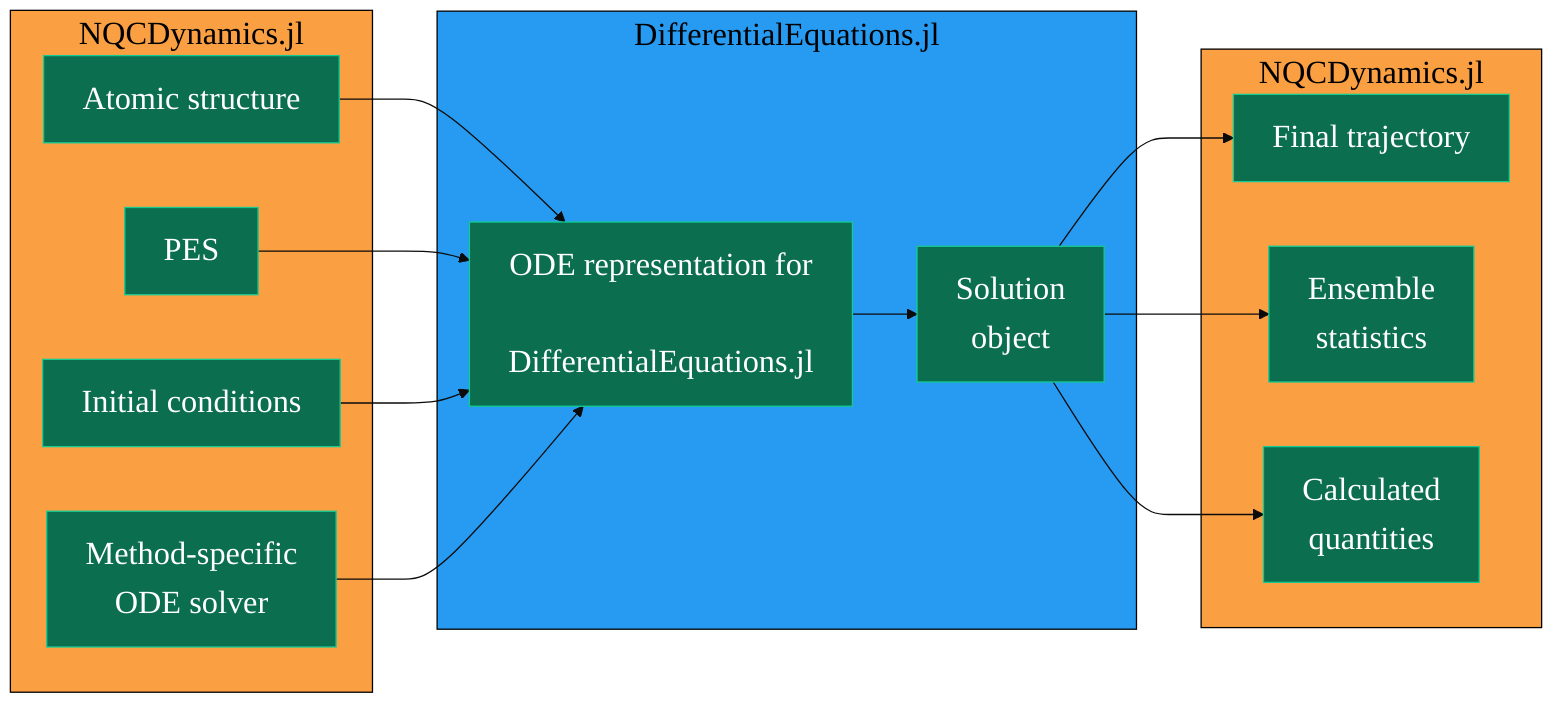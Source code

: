 %%{
    init: {
        'theme': 'base', 
        'themeVariables': { 
            'fontSize': '25px',
            'primaryColor': '#0B6E4F',
            'primaryBorderColor': '#14cb92',
            'primaryTextColor': '#fff',
            'tertiaryTextColor': '#000',
            'fontFamily': 'Lexend'
        }
    }
}%%

graph LR
    subgraph DifferentialEquations.jl
        U[ODE representation for\n DifferentialEquations.jl]
        U --> S[Solution\n object]
    end
    subgraph sg1 ["NQCDynamics.jl"]
        direction LR
        A[Atomic structure] --> U
        P[PES] --> U
        I[Initial conditions] --> U
        D[Method-specific\n ODE solver] --> U
    end
    subgraph sg2 ["NQCDynamics.jl"]
        direction LR
        S --> O[Final trajectory]
        S --> ER[Ensemble\n statistics]
        S --> CQ[Calculated\n quantities]
    end
    style sg1 fill:#fa9f42, stroke:black;
    style sg2 fill:#fa9f42, stroke:black;
    style DifferentialEquations.jl fill:#279af1, stroke:black;